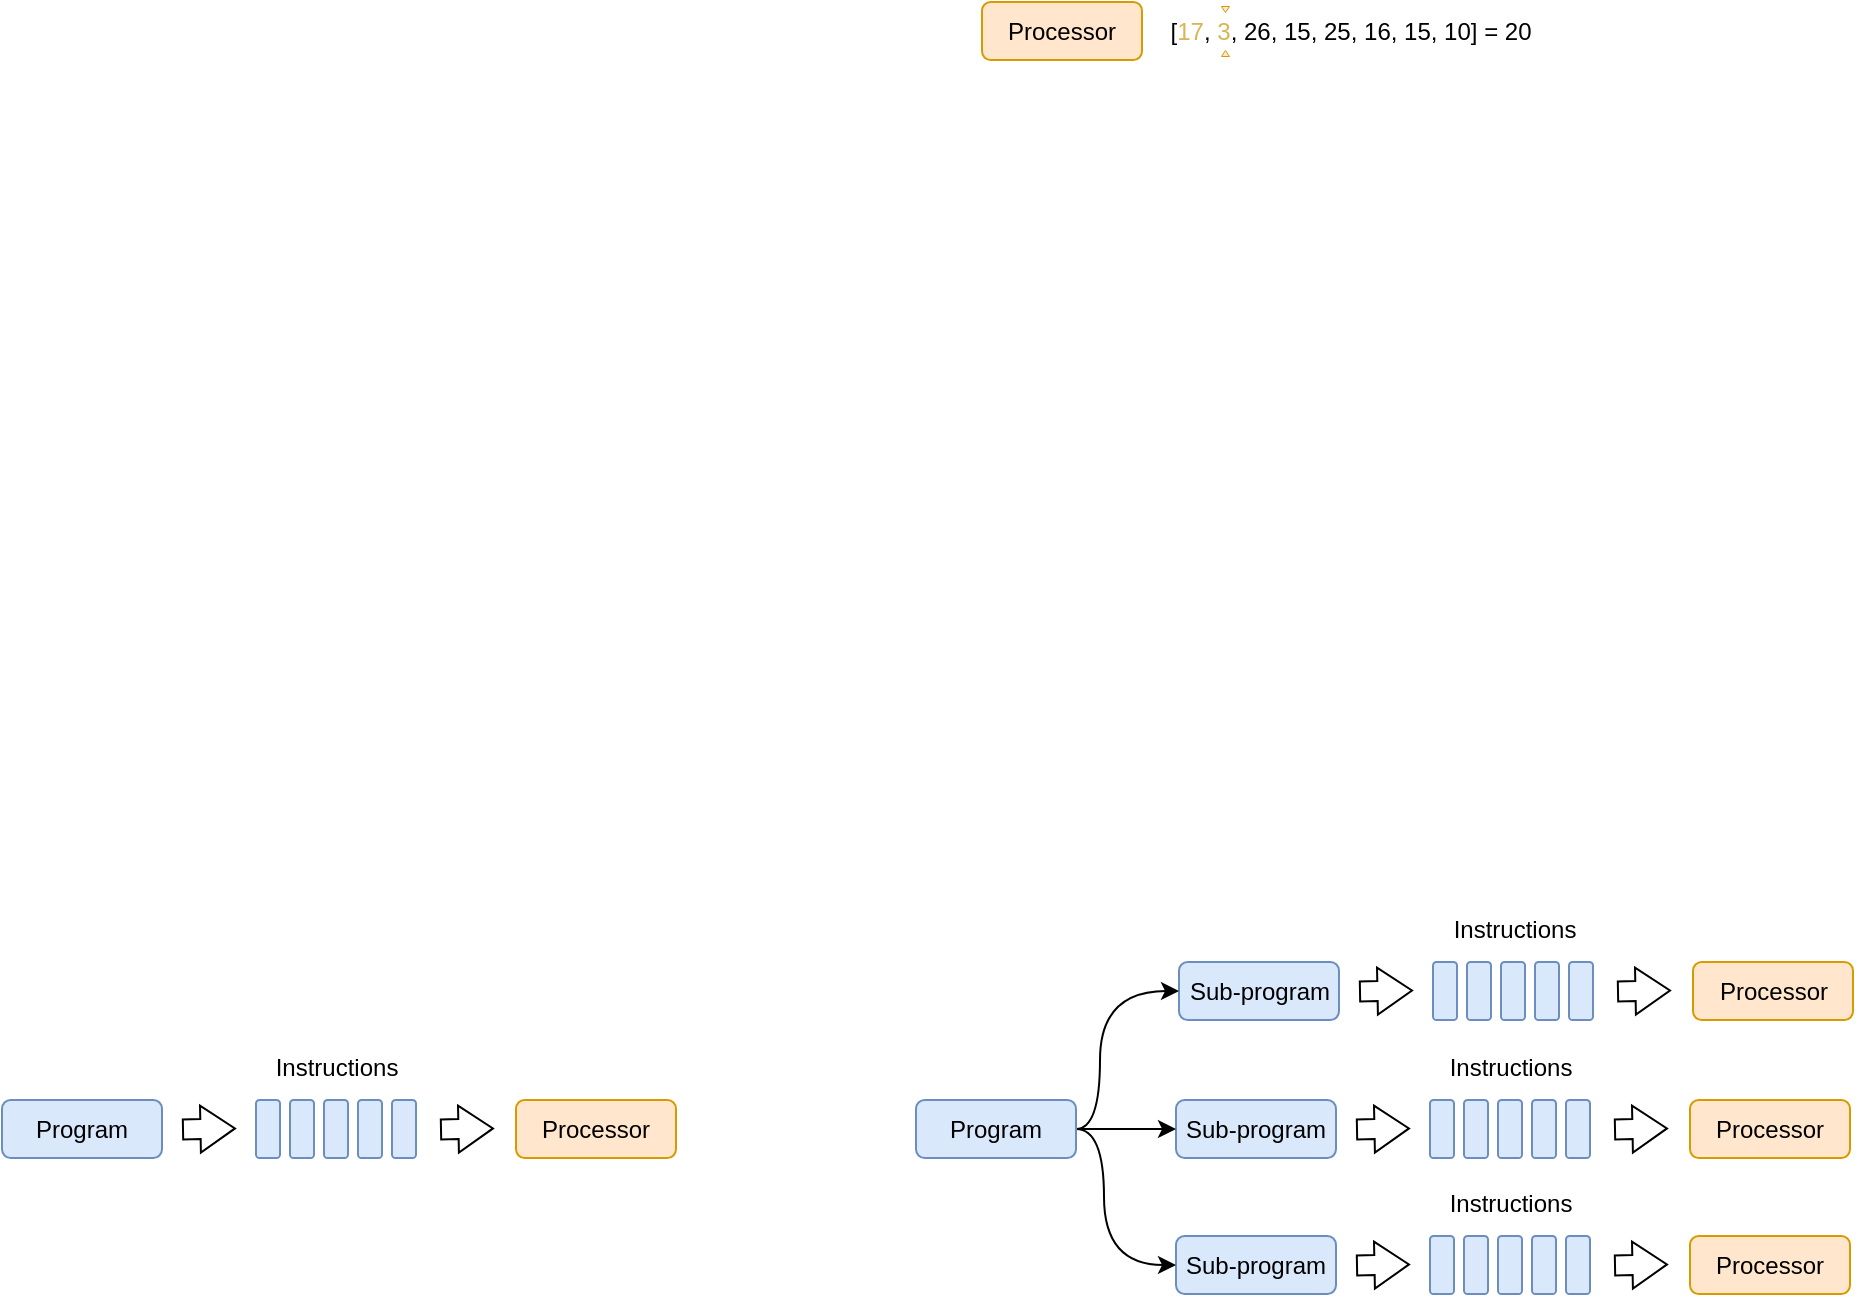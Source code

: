 <mxfile version="18.0.1" type="github">
  <diagram id="pUcZfNglk8kVrLdEpiXe" name="第 1 页">
    <mxGraphModel dx="1307" dy="257" grid="0" gridSize="10" guides="1" tooltips="1" connect="1" arrows="1" fold="1" page="1" pageScale="1" pageWidth="827" pageHeight="1169" math="0" shadow="0">
      <root>
        <mxCell id="0" />
        <mxCell id="1" parent="0" />
        <mxCell id="-T9IgUE6gzLjctBuybSC-1" value="Program" style="rounded=1;whiteSpace=wrap;html=1;fillColor=#dae8fc;strokeColor=#6c8ebf;shadow=0;" vertex="1" parent="1">
          <mxGeometry x="-396" y="714" width="80" height="29" as="geometry" />
        </mxCell>
        <mxCell id="-T9IgUE6gzLjctBuybSC-2" value="Instructions" style="text;html=1;resizable=0;autosize=1;align=center;verticalAlign=middle;points=[];fillColor=none;strokeColor=none;rounded=0;shadow=0;" vertex="1" parent="1">
          <mxGeometry x="-264.5" y="689" width="71" height="18" as="geometry" />
        </mxCell>
        <mxCell id="-T9IgUE6gzLjctBuybSC-3" value="" style="rounded=1;whiteSpace=wrap;html=1;fillColor=#dae8fc;strokeColor=#6c8ebf;shadow=0;" vertex="1" parent="1">
          <mxGeometry x="-269" y="714" width="12" height="29" as="geometry" />
        </mxCell>
        <mxCell id="-T9IgUE6gzLjctBuybSC-5" value="" style="rounded=1;whiteSpace=wrap;html=1;fillColor=#dae8fc;strokeColor=#6c8ebf;shadow=0;" vertex="1" parent="1">
          <mxGeometry x="-252" y="714" width="12" height="29" as="geometry" />
        </mxCell>
        <mxCell id="-T9IgUE6gzLjctBuybSC-6" value="" style="rounded=1;whiteSpace=wrap;html=1;fillColor=#dae8fc;strokeColor=#6c8ebf;shadow=0;" vertex="1" parent="1">
          <mxGeometry x="-235" y="714" width="12" height="29" as="geometry" />
        </mxCell>
        <mxCell id="-T9IgUE6gzLjctBuybSC-7" value="" style="rounded=1;whiteSpace=wrap;html=1;fillColor=#dae8fc;strokeColor=#6c8ebf;shadow=0;" vertex="1" parent="1">
          <mxGeometry x="-218" y="714" width="12" height="29" as="geometry" />
        </mxCell>
        <mxCell id="-T9IgUE6gzLjctBuybSC-8" value="" style="rounded=1;whiteSpace=wrap;html=1;fillColor=#dae8fc;strokeColor=#6c8ebf;shadow=0;" vertex="1" parent="1">
          <mxGeometry x="-201" y="714" width="12" height="29" as="geometry" />
        </mxCell>
        <mxCell id="-T9IgUE6gzLjctBuybSC-9" value="" style="shape=flexArrow;endArrow=classic;html=1;rounded=0;endWidth=12.571;endSize=5.423;shadow=0;" edge="1" parent="1">
          <mxGeometry width="50" height="50" relative="1" as="geometry">
            <mxPoint x="-177" y="728.73" as="sourcePoint" />
            <mxPoint x="-150" y="728.21" as="targetPoint" />
          </mxGeometry>
        </mxCell>
        <mxCell id="-T9IgUE6gzLjctBuybSC-11" value="Processor" style="rounded=1;whiteSpace=wrap;html=1;fillColor=#ffe6cc;strokeColor=#d79b00;shadow=0;" vertex="1" parent="1">
          <mxGeometry x="-139" y="714" width="80" height="29" as="geometry" />
        </mxCell>
        <mxCell id="-T9IgUE6gzLjctBuybSC-13" value="" style="shape=flexArrow;endArrow=classic;html=1;rounded=0;endWidth=12.571;endSize=5.423;shadow=0;" edge="1" parent="1">
          <mxGeometry width="50" height="50" relative="1" as="geometry">
            <mxPoint x="-306" y="728.73" as="sourcePoint" />
            <mxPoint x="-279" y="728.21" as="targetPoint" />
          </mxGeometry>
        </mxCell>
        <mxCell id="-T9IgUE6gzLjctBuybSC-14" value="Sub-program" style="rounded=1;whiteSpace=wrap;html=1;fillColor=#dae8fc;strokeColor=#6c8ebf;shadow=0;" vertex="1" parent="1">
          <mxGeometry x="192.5" y="645" width="80" height="29" as="geometry" />
        </mxCell>
        <mxCell id="-T9IgUE6gzLjctBuybSC-15" value="Instructions" style="text;html=1;resizable=0;autosize=1;align=center;verticalAlign=middle;points=[];fillColor=none;strokeColor=none;rounded=0;shadow=0;" vertex="1" parent="1">
          <mxGeometry x="324" y="620" width="71" height="18" as="geometry" />
        </mxCell>
        <mxCell id="-T9IgUE6gzLjctBuybSC-16" value="" style="rounded=1;whiteSpace=wrap;html=1;fillColor=#dae8fc;strokeColor=#6c8ebf;shadow=0;" vertex="1" parent="1">
          <mxGeometry x="319.5" y="645" width="12" height="29" as="geometry" />
        </mxCell>
        <mxCell id="-T9IgUE6gzLjctBuybSC-17" value="" style="rounded=1;whiteSpace=wrap;html=1;fillColor=#dae8fc;strokeColor=#6c8ebf;shadow=0;" vertex="1" parent="1">
          <mxGeometry x="336.5" y="645" width="12" height="29" as="geometry" />
        </mxCell>
        <mxCell id="-T9IgUE6gzLjctBuybSC-18" value="" style="rounded=1;whiteSpace=wrap;html=1;fillColor=#dae8fc;strokeColor=#6c8ebf;shadow=0;" vertex="1" parent="1">
          <mxGeometry x="353.5" y="645" width="12" height="29" as="geometry" />
        </mxCell>
        <mxCell id="-T9IgUE6gzLjctBuybSC-19" value="" style="rounded=1;whiteSpace=wrap;html=1;fillColor=#dae8fc;strokeColor=#6c8ebf;shadow=0;" vertex="1" parent="1">
          <mxGeometry x="370.5" y="645" width="12" height="29" as="geometry" />
        </mxCell>
        <mxCell id="-T9IgUE6gzLjctBuybSC-20" value="" style="rounded=1;whiteSpace=wrap;html=1;fillColor=#dae8fc;strokeColor=#6c8ebf;shadow=0;" vertex="1" parent="1">
          <mxGeometry x="387.5" y="645" width="12" height="29" as="geometry" />
        </mxCell>
        <mxCell id="-T9IgUE6gzLjctBuybSC-21" value="" style="shape=flexArrow;endArrow=classic;html=1;rounded=0;endWidth=12.571;endSize=5.423;shadow=0;" edge="1" parent="1">
          <mxGeometry width="50" height="50" relative="1" as="geometry">
            <mxPoint x="411.5" y="659.73" as="sourcePoint" />
            <mxPoint x="438.5" y="659.21" as="targetPoint" />
          </mxGeometry>
        </mxCell>
        <mxCell id="-T9IgUE6gzLjctBuybSC-22" value="Processor" style="rounded=1;whiteSpace=wrap;html=1;fillColor=#ffe6cc;strokeColor=#d79b00;shadow=0;" vertex="1" parent="1">
          <mxGeometry x="449.5" y="645" width="80" height="29" as="geometry" />
        </mxCell>
        <mxCell id="-T9IgUE6gzLjctBuybSC-23" value="" style="shape=flexArrow;endArrow=classic;html=1;rounded=0;endWidth=12.571;endSize=5.423;shadow=0;" edge="1" parent="1">
          <mxGeometry width="50" height="50" relative="1" as="geometry">
            <mxPoint x="282.5" y="659.73" as="sourcePoint" />
            <mxPoint x="309.5" y="659.21" as="targetPoint" />
          </mxGeometry>
        </mxCell>
        <mxCell id="-T9IgUE6gzLjctBuybSC-24" value="Sub-program" style="rounded=1;whiteSpace=wrap;html=1;fillColor=#dae8fc;strokeColor=#6c8ebf;shadow=0;" vertex="1" parent="1">
          <mxGeometry x="191" y="714" width="80" height="29" as="geometry" />
        </mxCell>
        <mxCell id="-T9IgUE6gzLjctBuybSC-25" value="Instructions" style="text;html=1;resizable=0;autosize=1;align=center;verticalAlign=middle;points=[];fillColor=none;strokeColor=none;rounded=0;shadow=0;" vertex="1" parent="1">
          <mxGeometry x="322.5" y="689" width="71" height="18" as="geometry" />
        </mxCell>
        <mxCell id="-T9IgUE6gzLjctBuybSC-26" value="" style="rounded=1;whiteSpace=wrap;html=1;fillColor=#dae8fc;strokeColor=#6c8ebf;shadow=0;" vertex="1" parent="1">
          <mxGeometry x="318" y="714" width="12" height="29" as="geometry" />
        </mxCell>
        <mxCell id="-T9IgUE6gzLjctBuybSC-27" value="" style="rounded=1;whiteSpace=wrap;html=1;fillColor=#dae8fc;strokeColor=#6c8ebf;shadow=0;" vertex="1" parent="1">
          <mxGeometry x="335" y="714" width="12" height="29" as="geometry" />
        </mxCell>
        <mxCell id="-T9IgUE6gzLjctBuybSC-28" value="" style="rounded=1;whiteSpace=wrap;html=1;fillColor=#dae8fc;strokeColor=#6c8ebf;shadow=0;" vertex="1" parent="1">
          <mxGeometry x="352" y="714" width="12" height="29" as="geometry" />
        </mxCell>
        <mxCell id="-T9IgUE6gzLjctBuybSC-29" value="" style="rounded=1;whiteSpace=wrap;html=1;fillColor=#dae8fc;strokeColor=#6c8ebf;shadow=0;" vertex="1" parent="1">
          <mxGeometry x="369" y="714" width="12" height="29" as="geometry" />
        </mxCell>
        <mxCell id="-T9IgUE6gzLjctBuybSC-30" value="" style="rounded=1;whiteSpace=wrap;html=1;fillColor=#dae8fc;strokeColor=#6c8ebf;shadow=0;" vertex="1" parent="1">
          <mxGeometry x="386" y="714" width="12" height="29" as="geometry" />
        </mxCell>
        <mxCell id="-T9IgUE6gzLjctBuybSC-31" value="" style="shape=flexArrow;endArrow=classic;html=1;rounded=0;endWidth=12.571;endSize=5.423;shadow=0;" edge="1" parent="1">
          <mxGeometry width="50" height="50" relative="1" as="geometry">
            <mxPoint x="410" y="728.73" as="sourcePoint" />
            <mxPoint x="437" y="728.21" as="targetPoint" />
          </mxGeometry>
        </mxCell>
        <mxCell id="-T9IgUE6gzLjctBuybSC-32" value="Processor" style="rounded=1;whiteSpace=wrap;html=1;fillColor=#ffe6cc;strokeColor=#d79b00;shadow=0;" vertex="1" parent="1">
          <mxGeometry x="448" y="714" width="80" height="29" as="geometry" />
        </mxCell>
        <mxCell id="-T9IgUE6gzLjctBuybSC-33" value="" style="shape=flexArrow;endArrow=classic;html=1;rounded=0;endWidth=12.571;endSize=5.423;shadow=0;" edge="1" parent="1">
          <mxGeometry width="50" height="50" relative="1" as="geometry">
            <mxPoint x="281" y="728.73" as="sourcePoint" />
            <mxPoint x="308" y="728.21" as="targetPoint" />
          </mxGeometry>
        </mxCell>
        <mxCell id="-T9IgUE6gzLjctBuybSC-34" value="Sub-program" style="rounded=1;whiteSpace=wrap;html=1;fillColor=#dae8fc;strokeColor=#6c8ebf;shadow=0;" vertex="1" parent="1">
          <mxGeometry x="191" y="782" width="80" height="29" as="geometry" />
        </mxCell>
        <mxCell id="-T9IgUE6gzLjctBuybSC-35" value="Instructions" style="text;html=1;resizable=0;autosize=1;align=center;verticalAlign=middle;points=[];fillColor=none;strokeColor=none;rounded=0;shadow=0;" vertex="1" parent="1">
          <mxGeometry x="322.5" y="757" width="71" height="18" as="geometry" />
        </mxCell>
        <mxCell id="-T9IgUE6gzLjctBuybSC-36" value="" style="rounded=1;whiteSpace=wrap;html=1;fillColor=#dae8fc;strokeColor=#6c8ebf;shadow=0;" vertex="1" parent="1">
          <mxGeometry x="318" y="782" width="12" height="29" as="geometry" />
        </mxCell>
        <mxCell id="-T9IgUE6gzLjctBuybSC-37" value="" style="rounded=1;whiteSpace=wrap;html=1;fillColor=#dae8fc;strokeColor=#6c8ebf;shadow=0;" vertex="1" parent="1">
          <mxGeometry x="335" y="782" width="12" height="29" as="geometry" />
        </mxCell>
        <mxCell id="-T9IgUE6gzLjctBuybSC-38" value="" style="rounded=1;whiteSpace=wrap;html=1;fillColor=#dae8fc;strokeColor=#6c8ebf;shadow=0;" vertex="1" parent="1">
          <mxGeometry x="352" y="782" width="12" height="29" as="geometry" />
        </mxCell>
        <mxCell id="-T9IgUE6gzLjctBuybSC-39" value="" style="rounded=1;whiteSpace=wrap;html=1;fillColor=#dae8fc;strokeColor=#6c8ebf;shadow=0;" vertex="1" parent="1">
          <mxGeometry x="369" y="782" width="12" height="29" as="geometry" />
        </mxCell>
        <mxCell id="-T9IgUE6gzLjctBuybSC-40" value="" style="rounded=1;whiteSpace=wrap;html=1;fillColor=#dae8fc;strokeColor=#6c8ebf;shadow=0;" vertex="1" parent="1">
          <mxGeometry x="386" y="782" width="12" height="29" as="geometry" />
        </mxCell>
        <mxCell id="-T9IgUE6gzLjctBuybSC-41" value="" style="shape=flexArrow;endArrow=classic;html=1;rounded=0;endWidth=12.571;endSize=5.423;shadow=0;" edge="1" parent="1">
          <mxGeometry width="50" height="50" relative="1" as="geometry">
            <mxPoint x="410" y="796.73" as="sourcePoint" />
            <mxPoint x="437" y="796.21" as="targetPoint" />
          </mxGeometry>
        </mxCell>
        <mxCell id="-T9IgUE6gzLjctBuybSC-42" value="Processor" style="rounded=1;whiteSpace=wrap;html=1;fillColor=#ffe6cc;strokeColor=#d79b00;shadow=0;" vertex="1" parent="1">
          <mxGeometry x="448" y="782" width="80" height="29" as="geometry" />
        </mxCell>
        <mxCell id="-T9IgUE6gzLjctBuybSC-43" value="" style="shape=flexArrow;endArrow=classic;html=1;rounded=0;endWidth=12.571;endSize=5.423;shadow=0;" edge="1" parent="1">
          <mxGeometry width="50" height="50" relative="1" as="geometry">
            <mxPoint x="281" y="796.73" as="sourcePoint" />
            <mxPoint x="308" y="796.21" as="targetPoint" />
          </mxGeometry>
        </mxCell>
        <mxCell id="-T9IgUE6gzLjctBuybSC-45" style="edgeStyle=orthogonalEdgeStyle;rounded=0;orthogonalLoop=1;jettySize=auto;html=1;entryX=0;entryY=0.5;entryDx=0;entryDy=0;curved=1;shadow=0;" edge="1" parent="1" source="-T9IgUE6gzLjctBuybSC-44" target="-T9IgUE6gzLjctBuybSC-14">
          <mxGeometry relative="1" as="geometry">
            <Array as="points">
              <mxPoint x="153" y="729" />
              <mxPoint x="153" y="659" />
            </Array>
          </mxGeometry>
        </mxCell>
        <mxCell id="-T9IgUE6gzLjctBuybSC-47" style="edgeStyle=orthogonalEdgeStyle;curved=1;rounded=0;orthogonalLoop=1;jettySize=auto;html=1;entryX=0;entryY=0.5;entryDx=0;entryDy=0;shadow=0;" edge="1" parent="1" source="-T9IgUE6gzLjctBuybSC-44" target="-T9IgUE6gzLjctBuybSC-24">
          <mxGeometry relative="1" as="geometry" />
        </mxCell>
        <mxCell id="-T9IgUE6gzLjctBuybSC-48" style="edgeStyle=orthogonalEdgeStyle;curved=1;rounded=0;orthogonalLoop=1;jettySize=auto;html=1;entryX=0;entryY=0.5;entryDx=0;entryDy=0;shadow=0;" edge="1" parent="1" source="-T9IgUE6gzLjctBuybSC-44" target="-T9IgUE6gzLjctBuybSC-34">
          <mxGeometry relative="1" as="geometry">
            <Array as="points">
              <mxPoint x="155" y="729" />
              <mxPoint x="155" y="797" />
            </Array>
          </mxGeometry>
        </mxCell>
        <mxCell id="-T9IgUE6gzLjctBuybSC-44" value="Program" style="rounded=1;whiteSpace=wrap;html=1;fillColor=#dae8fc;strokeColor=#6c8ebf;shadow=0;" vertex="1" parent="1">
          <mxGeometry x="61" y="714" width="80" height="29" as="geometry" />
        </mxCell>
        <mxCell id="-T9IgUE6gzLjctBuybSC-51" value="Processor" style="rounded=1;whiteSpace=wrap;html=1;fillColor=#ffe6cc;strokeColor=#d79b00;shadow=0;" vertex="1" parent="1">
          <mxGeometry x="94" y="165" width="80" height="29" as="geometry" />
        </mxCell>
        <mxCell id="-T9IgUE6gzLjctBuybSC-52" value="[&lt;font color=&quot;#d6b656&quot;&gt;17&lt;/font&gt;, &lt;font color=&quot;#d6b656&quot;&gt;3&lt;/font&gt;, 26, 15, 25, 16, 15, 10] = 20" style="text;html=1;resizable=0;autosize=1;align=center;verticalAlign=middle;points=[];fillColor=none;strokeColor=none;rounded=0;shadow=0;" vertex="1" parent="1">
          <mxGeometry x="182" y="170.5" width="191" height="18" as="geometry" />
        </mxCell>
        <mxCell id="-T9IgUE6gzLjctBuybSC-57" value="" style="group" vertex="1" connectable="0" parent="1">
          <mxGeometry x="213.5" y="167" width="4" height="25" as="geometry" />
        </mxCell>
        <mxCell id="-T9IgUE6gzLjctBuybSC-53" value="" style="triangle;whiteSpace=wrap;html=1;rounded=0;shadow=0;rotation=90;strokeWidth=0.5;fillColor=#ffe6cc;strokeColor=#d79b00;" vertex="1" parent="-T9IgUE6gzLjctBuybSC-57">
          <mxGeometry x="0.5" y="-0.5" width="3" height="4" as="geometry" />
        </mxCell>
        <mxCell id="-T9IgUE6gzLjctBuybSC-56" value="" style="triangle;whiteSpace=wrap;html=1;rounded=0;shadow=0;rotation=-90;strokeWidth=0.5;fillColor=#ffe6cc;strokeColor=#d79b00;" vertex="1" parent="-T9IgUE6gzLjctBuybSC-57">
          <mxGeometry x="0.5" y="21.5" width="3" height="4" as="geometry" />
        </mxCell>
      </root>
    </mxGraphModel>
  </diagram>
</mxfile>
